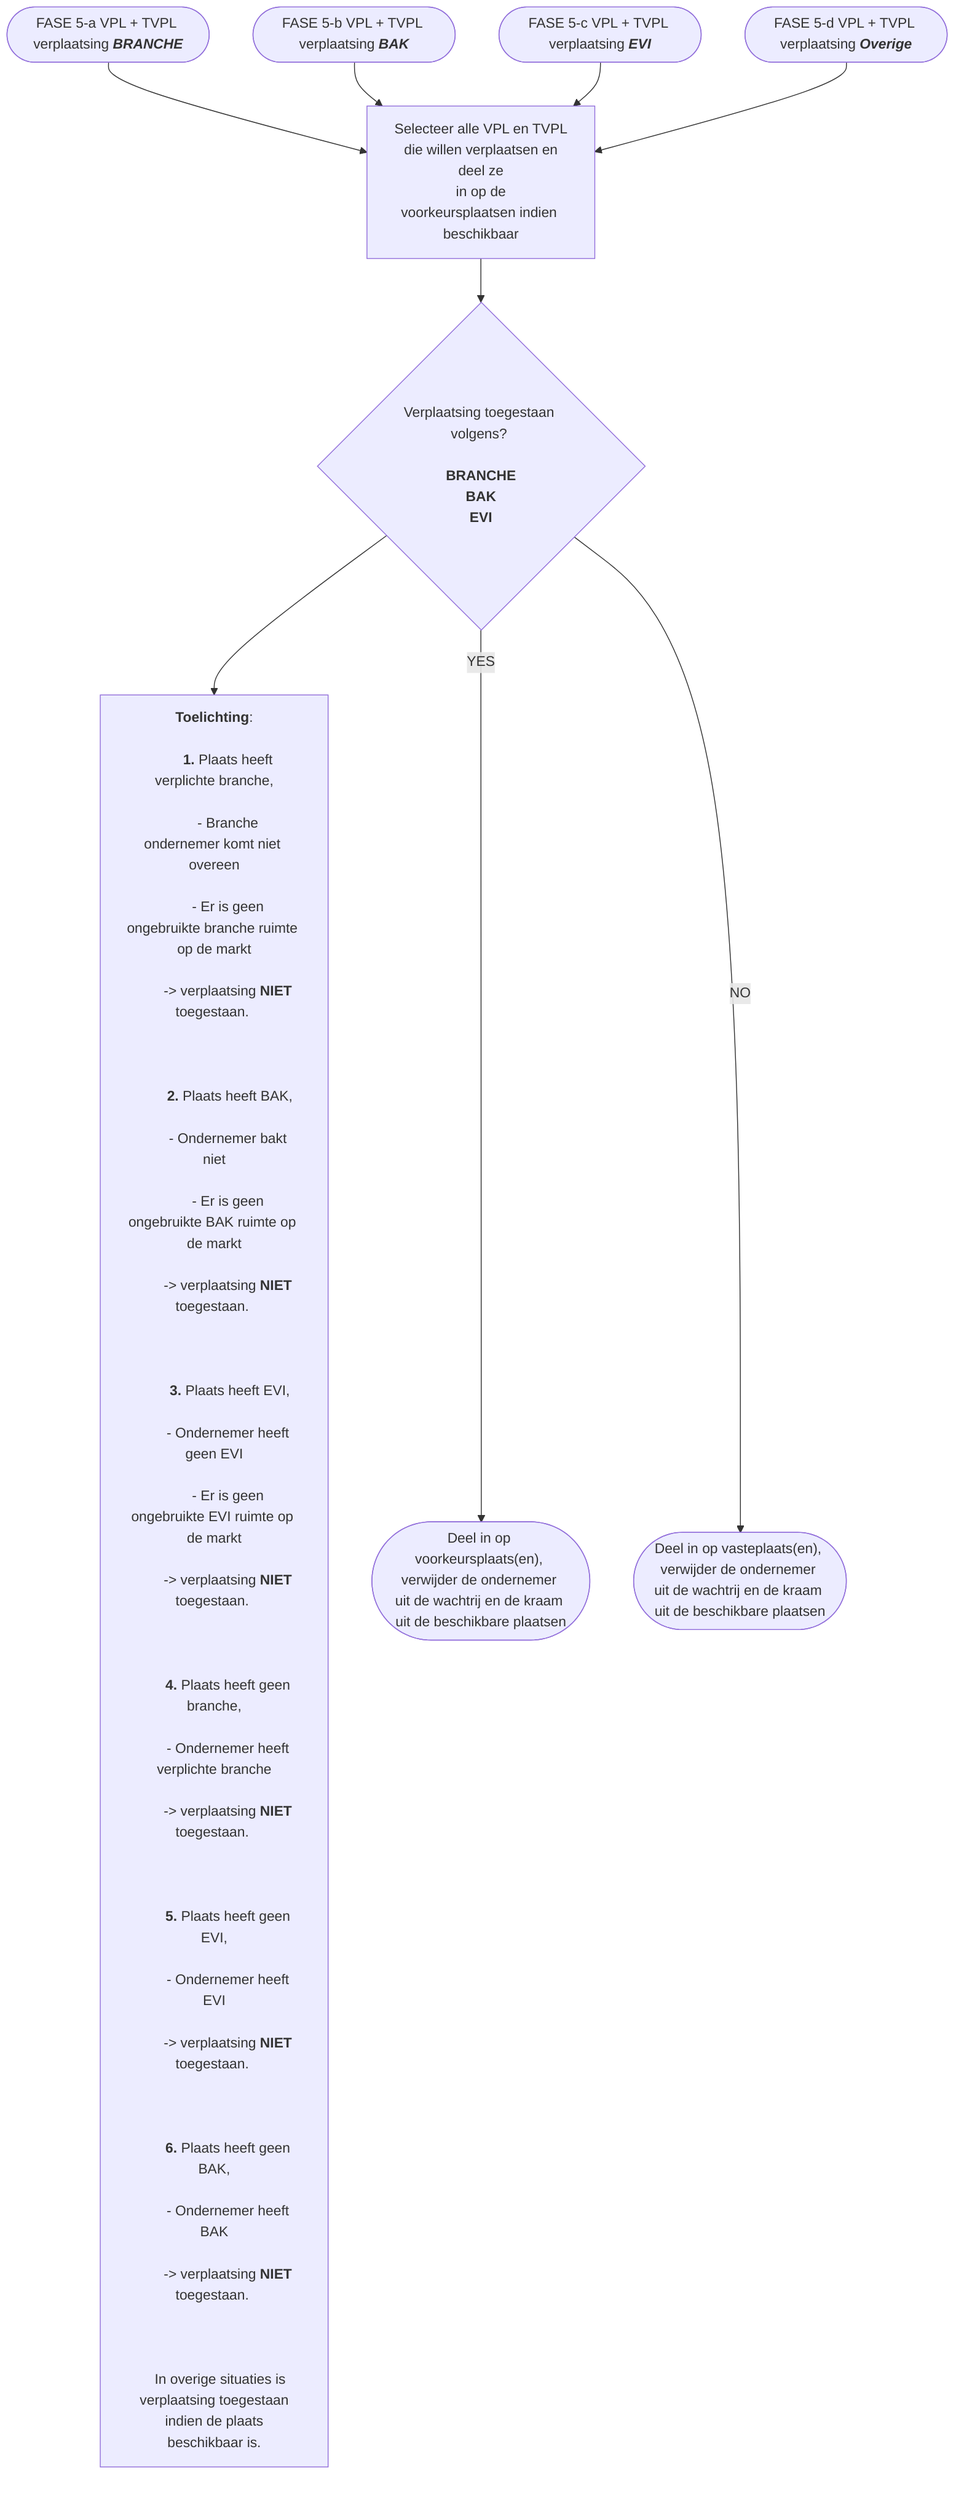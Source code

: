 graph TD
    A([FASE 5-a VPL + TVPL verplaatsing <b><i>BRANCHE</i></b>]) -->
    B[Selecteer alle VPL en TVPL<br> die willen verplaatsen en deel ze<br> in op de voorkeursplaatsen indien beschikbaar] -->
    C{"Verplaatsing toegestaan volgens? <b><br><br>BRANCHE<br>BAK<br>EVI</b>"} --> NOTE
    C --YES--> D(["Deel in op voorkeursplaats(en), <br>verwijder de ondernemer uit de wachtrij en de kraam uit de beschikbare plaatsen"])
    C --NO--> E(["Deel in op vasteplaats(en), <br>verwijder de ondernemer uit de wachtrij en de kraam uit de beschikbare plaatsen"])

    A1([FASE 5-b VPL + TVPL verplaatsing <b><i>BAK</i></b>]) --> B
    
    A2([FASE 5-c VPL + TVPL verplaatsing <b><i>EVI</i></b>]) --> B
    
    A3([FASE 5-d VPL + TVPL verplaatsing <b><i>Overige</i></b>]) --> B


    NOTE["
    <b>Toelichting</b>:<br> 
        <b>1.</b> Plaats heeft verplichte branche,<br>
        - Branche ondernemer komt niet overeen<br>
        - Er is geen ongebruikte branche ruimte op de markt<br>
        -> verplaatsing <b>NIET</b> toegestaan. <br><br>

        <b>2.</b> Plaats heeft BAK,<br>
        - Ondernemer bakt niet<br>
        - Er is geen ongebruikte BAK ruimte op de markt<br>
        -> verplaatsing <b>NIET</b> toegestaan. <br><br>

        <b>3.</b> Plaats heeft EVI,<br>
        - Ondernemer heeft geen EVI<br>
        - Er is geen ongebruikte EVI ruimte op de markt<br>
        -> verplaatsing <b>NIET</b> toegestaan. <br><br>

        <b>4.</b> Plaats heeft geen branche,<br>
        - Ondernemer heeft verplichte branche<br>
        -> verplaatsing <b>NIET</b> toegestaan. <br><br>

        <b>5.</b> Plaats heeft geen EVI,<br>
        - Ondernemer heeft EVI<br>
        -> verplaatsing <b>NIET</b> toegestaan. <br><br>

        <b>6.</b> Plaats heeft geen BAK,<br>
        - Ondernemer heeft BAK<br>
        -> verplaatsing <b>NIET</b> toegestaan. <br><br>

    In overige situaties is verplaatsing toegestaan<br> indien de plaats beschikbaar is.

    "]